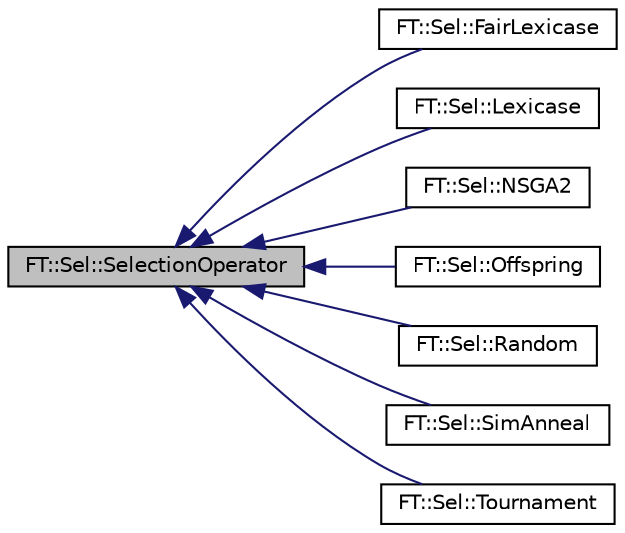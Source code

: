 digraph "FT::Sel::SelectionOperator"
{
 // LATEX_PDF_SIZE
  edge [fontname="Helvetica",fontsize="10",labelfontname="Helvetica",labelfontsize="10"];
  node [fontname="Helvetica",fontsize="10",shape=record];
  rankdir="LR";
  Node1 [label="FT::Sel::SelectionOperator",height=0.2,width=0.4,color="black", fillcolor="grey75", style="filled", fontcolor="black",tooltip="base class for selection operators."];
  Node1 -> Node2 [dir="back",color="midnightblue",fontsize="10",style="solid",fontname="Helvetica"];
  Node2 [label="FT::Sel::FairLexicase",height=0.2,width=0.4,color="black", fillcolor="white", style="filled",URL="$d8/dd2/structFT_1_1Sel_1_1FairLexicase.html",tooltip="FairLexicase selection operator."];
  Node1 -> Node3 [dir="back",color="midnightblue",fontsize="10",style="solid",fontname="Helvetica"];
  Node3 [label="FT::Sel::Lexicase",height=0.2,width=0.4,color="black", fillcolor="white", style="filled",URL="$db/d76/structFT_1_1Sel_1_1Lexicase.html",tooltip="Lexicase selection operator."];
  Node1 -> Node4 [dir="back",color="midnightblue",fontsize="10",style="solid",fontname="Helvetica"];
  Node4 [label="FT::Sel::NSGA2",height=0.2,width=0.4,color="black", fillcolor="white", style="filled",URL="$dd/df1/structFT_1_1Sel_1_1NSGA2.html",tooltip=" "];
  Node1 -> Node5 [dir="back",color="midnightblue",fontsize="10",style="solid",fontname="Helvetica"];
  Node5 [label="FT::Sel::Offspring",height=0.2,width=0.4,color="black", fillcolor="white", style="filled",URL="$d8/d7b/structFT_1_1Sel_1_1Offspring.html",tooltip=" "];
  Node1 -> Node6 [dir="back",color="midnightblue",fontsize="10",style="solid",fontname="Helvetica"];
  Node6 [label="FT::Sel::Random",height=0.2,width=0.4,color="black", fillcolor="white", style="filled",URL="$d4/de1/structFT_1_1Sel_1_1Random.html",tooltip=" "];
  Node1 -> Node7 [dir="back",color="midnightblue",fontsize="10",style="solid",fontname="Helvetica"];
  Node7 [label="FT::Sel::SimAnneal",height=0.2,width=0.4,color="black", fillcolor="white", style="filled",URL="$d2/d6e/structFT_1_1Sel_1_1SimAnneal.html",tooltip=" "];
  Node1 -> Node8 [dir="back",color="midnightblue",fontsize="10",style="solid",fontname="Helvetica"];
  Node8 [label="FT::Sel::Tournament",height=0.2,width=0.4,color="black", fillcolor="white", style="filled",URL="$df/d24/structFT_1_1Sel_1_1Tournament.html",tooltip=" "];
}
